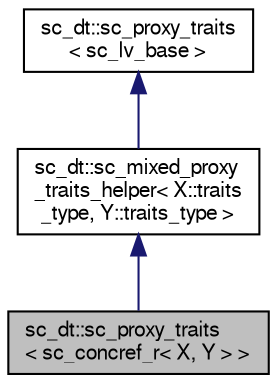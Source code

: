 digraph "sc_dt::sc_proxy_traits&lt; sc_concref_r&lt; X, Y &gt; &gt;"
{
  edge [fontname="FreeSans",fontsize="10",labelfontname="FreeSans",labelfontsize="10"];
  node [fontname="FreeSans",fontsize="10",shape=record];
  Node3 [label="sc_dt::sc_proxy_traits\l\< sc_concref_r\< X, Y \> \>",height=0.2,width=0.4,color="black", fillcolor="grey75", style="filled", fontcolor="black"];
  Node4 -> Node3 [dir="back",color="midnightblue",fontsize="10",style="solid",fontname="FreeSans"];
  Node4 [label="sc_dt::sc_mixed_proxy\l_traits_helper\< X::traits\l_type, Y::traits_type \>",height=0.2,width=0.4,color="black", fillcolor="white", style="filled",URL="$a01480.html"];
  Node5 -> Node4 [dir="back",color="midnightblue",fontsize="10",style="solid",fontname="FreeSans"];
  Node5 [label="sc_dt::sc_proxy_traits\l\< sc_lv_base \>",height=0.2,width=0.4,color="black", fillcolor="white", style="filled",URL="$a01456.html"];
}
